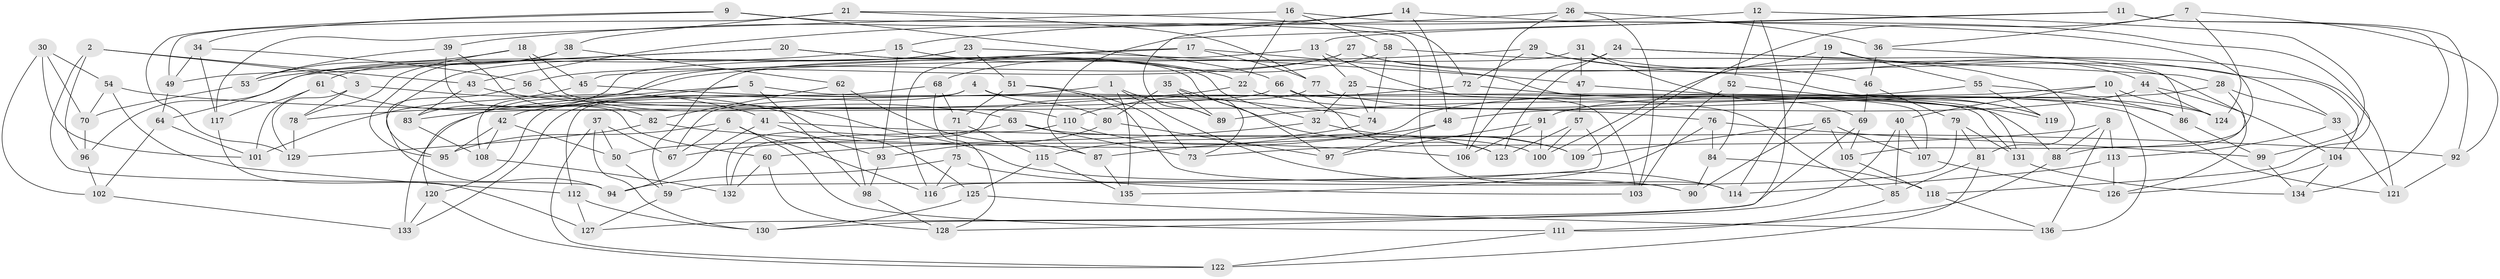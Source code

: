 // coarse degree distribution, {6: 0.14705882352941177, 4: 0.45588235294117646, 5: 0.07352941176470588, 8: 0.16176470588235295, 14: 0.014705882352941176, 12: 0.029411764705882353, 9: 0.04411764705882353, 10: 0.014705882352941176, 7: 0.029411764705882353, 3: 0.029411764705882353}
// Generated by graph-tools (version 1.1) at 2025/20/03/04/25 18:20:32]
// undirected, 136 vertices, 272 edges
graph export_dot {
graph [start="1"]
  node [color=gray90,style=filled];
  1;
  2;
  3;
  4;
  5;
  6;
  7;
  8;
  9;
  10;
  11;
  12;
  13;
  14;
  15;
  16;
  17;
  18;
  19;
  20;
  21;
  22;
  23;
  24;
  25;
  26;
  27;
  28;
  29;
  30;
  31;
  32;
  33;
  34;
  35;
  36;
  37;
  38;
  39;
  40;
  41;
  42;
  43;
  44;
  45;
  46;
  47;
  48;
  49;
  50;
  51;
  52;
  53;
  54;
  55;
  56;
  57;
  58;
  59;
  60;
  61;
  62;
  63;
  64;
  65;
  66;
  67;
  68;
  69;
  70;
  71;
  72;
  73;
  74;
  75;
  76;
  77;
  78;
  79;
  80;
  81;
  82;
  83;
  84;
  85;
  86;
  87;
  88;
  89;
  90;
  91;
  92;
  93;
  94;
  95;
  96;
  97;
  98;
  99;
  100;
  101;
  102;
  103;
  104;
  105;
  106;
  107;
  108;
  109;
  110;
  111;
  112;
  113;
  114;
  115;
  116;
  117;
  118;
  119;
  120;
  121;
  122;
  123;
  124;
  125;
  126;
  127;
  128;
  129;
  130;
  131;
  132;
  133;
  134;
  135;
  136;
  1 -- 114;
  1 -- 89;
  1 -- 135;
  1 -- 67;
  2 -- 96;
  2 -- 43;
  2 -- 94;
  2 -- 3;
  3 -- 78;
  3 -- 41;
  3 -- 129;
  4 -- 112;
  4 -- 107;
  4 -- 133;
  4 -- 80;
  5 -- 98;
  5 -- 133;
  5 -- 42;
  5 -- 85;
  6 -- 116;
  6 -- 95;
  6 -- 111;
  6 -- 67;
  7 -- 92;
  7 -- 109;
  7 -- 36;
  7 -- 124;
  8 -- 113;
  8 -- 73;
  8 -- 88;
  8 -- 136;
  9 -- 34;
  9 -- 66;
  9 -- 129;
  9 -- 114;
  10 -- 40;
  10 -- 124;
  10 -- 136;
  10 -- 50;
  11 -- 92;
  11 -- 13;
  11 -- 87;
  11 -- 134;
  12 -- 99;
  12 -- 15;
  12 -- 128;
  12 -- 52;
  13 -- 103;
  13 -- 25;
  13 -- 83;
  14 -- 48;
  14 -- 39;
  14 -- 89;
  14 -- 118;
  15 -- 53;
  15 -- 22;
  15 -- 93;
  16 -- 58;
  16 -- 22;
  16 -- 117;
  16 -- 105;
  17 -- 116;
  17 -- 131;
  17 -- 77;
  17 -- 45;
  18 -- 53;
  18 -- 78;
  18 -- 45;
  18 -- 110;
  19 -- 55;
  19 -- 100;
  19 -- 114;
  19 -- 44;
  20 -- 97;
  20 -- 64;
  20 -- 49;
  20 -- 32;
  21 -- 49;
  21 -- 77;
  21 -- 72;
  21 -- 38;
  22 -- 121;
  22 -- 78;
  23 -- 47;
  23 -- 51;
  23 -- 95;
  23 -- 96;
  24 -- 123;
  24 -- 106;
  24 -- 28;
  24 -- 121;
  25 -- 88;
  25 -- 32;
  25 -- 74;
  26 -- 106;
  26 -- 43;
  26 -- 103;
  26 -- 36;
  27 -- 119;
  27 -- 126;
  27 -- 56;
  27 -- 108;
  28 -- 91;
  28 -- 33;
  28 -- 88;
  29 -- 72;
  29 -- 104;
  29 -- 120;
  29 -- 46;
  30 -- 70;
  30 -- 101;
  30 -- 102;
  30 -- 54;
  31 -- 33;
  31 -- 69;
  31 -- 59;
  31 -- 47;
  32 -- 109;
  32 -- 60;
  33 -- 113;
  33 -- 121;
  34 -- 117;
  34 -- 56;
  34 -- 49;
  35 -- 80;
  35 -- 109;
  35 -- 73;
  35 -- 89;
  36 -- 46;
  36 -- 86;
  37 -- 67;
  37 -- 122;
  37 -- 130;
  37 -- 50;
  38 -- 95;
  38 -- 62;
  38 -- 61;
  39 -- 82;
  39 -- 53;
  39 -- 60;
  40 -- 107;
  40 -- 85;
  40 -- 130;
  41 -- 92;
  41 -- 93;
  41 -- 94;
  42 -- 95;
  42 -- 50;
  42 -- 108;
  43 -- 90;
  43 -- 83;
  44 -- 124;
  44 -- 48;
  44 -- 104;
  45 -- 74;
  45 -- 101;
  46 -- 79;
  46 -- 69;
  47 -- 86;
  47 -- 57;
  48 -- 97;
  48 -- 87;
  49 -- 64;
  50 -- 59;
  51 -- 90;
  51 -- 71;
  51 -- 73;
  52 -- 84;
  52 -- 119;
  52 -- 103;
  53 -- 70;
  54 -- 112;
  54 -- 70;
  54 -- 76;
  55 -- 119;
  55 -- 86;
  55 -- 89;
  56 -- 63;
  56 -- 94;
  57 -- 59;
  57 -- 100;
  57 -- 123;
  58 -- 68;
  58 -- 81;
  58 -- 74;
  59 -- 127;
  60 -- 132;
  60 -- 128;
  61 -- 125;
  61 -- 117;
  61 -- 101;
  62 -- 82;
  62 -- 98;
  62 -- 87;
  63 -- 67;
  63 -- 100;
  63 -- 73;
  64 -- 102;
  64 -- 101;
  65 -- 109;
  65 -- 90;
  65 -- 105;
  65 -- 107;
  66 -- 83;
  66 -- 123;
  66 -- 131;
  68 -- 120;
  68 -- 71;
  68 -- 128;
  69 -- 127;
  69 -- 105;
  70 -- 96;
  71 -- 115;
  71 -- 75;
  72 -- 110;
  72 -- 119;
  74 -- 115;
  75 -- 103;
  75 -- 94;
  75 -- 116;
  76 -- 99;
  76 -- 135;
  76 -- 84;
  77 -- 132;
  77 -- 124;
  78 -- 129;
  79 -- 131;
  79 -- 81;
  79 -- 116;
  80 -- 93;
  80 -- 97;
  81 -- 122;
  81 -- 85;
  82 -- 129;
  82 -- 106;
  83 -- 108;
  84 -- 118;
  84 -- 90;
  85 -- 111;
  86 -- 99;
  87 -- 135;
  88 -- 111;
  91 -- 106;
  91 -- 100;
  91 -- 97;
  92 -- 121;
  93 -- 98;
  96 -- 102;
  98 -- 128;
  99 -- 134;
  102 -- 133;
  104 -- 126;
  104 -- 134;
  105 -- 118;
  107 -- 126;
  108 -- 132;
  110 -- 123;
  110 -- 132;
  111 -- 122;
  112 -- 127;
  112 -- 130;
  113 -- 114;
  113 -- 126;
  115 -- 125;
  115 -- 135;
  117 -- 127;
  118 -- 136;
  120 -- 122;
  120 -- 133;
  125 -- 130;
  125 -- 136;
  131 -- 134;
}
